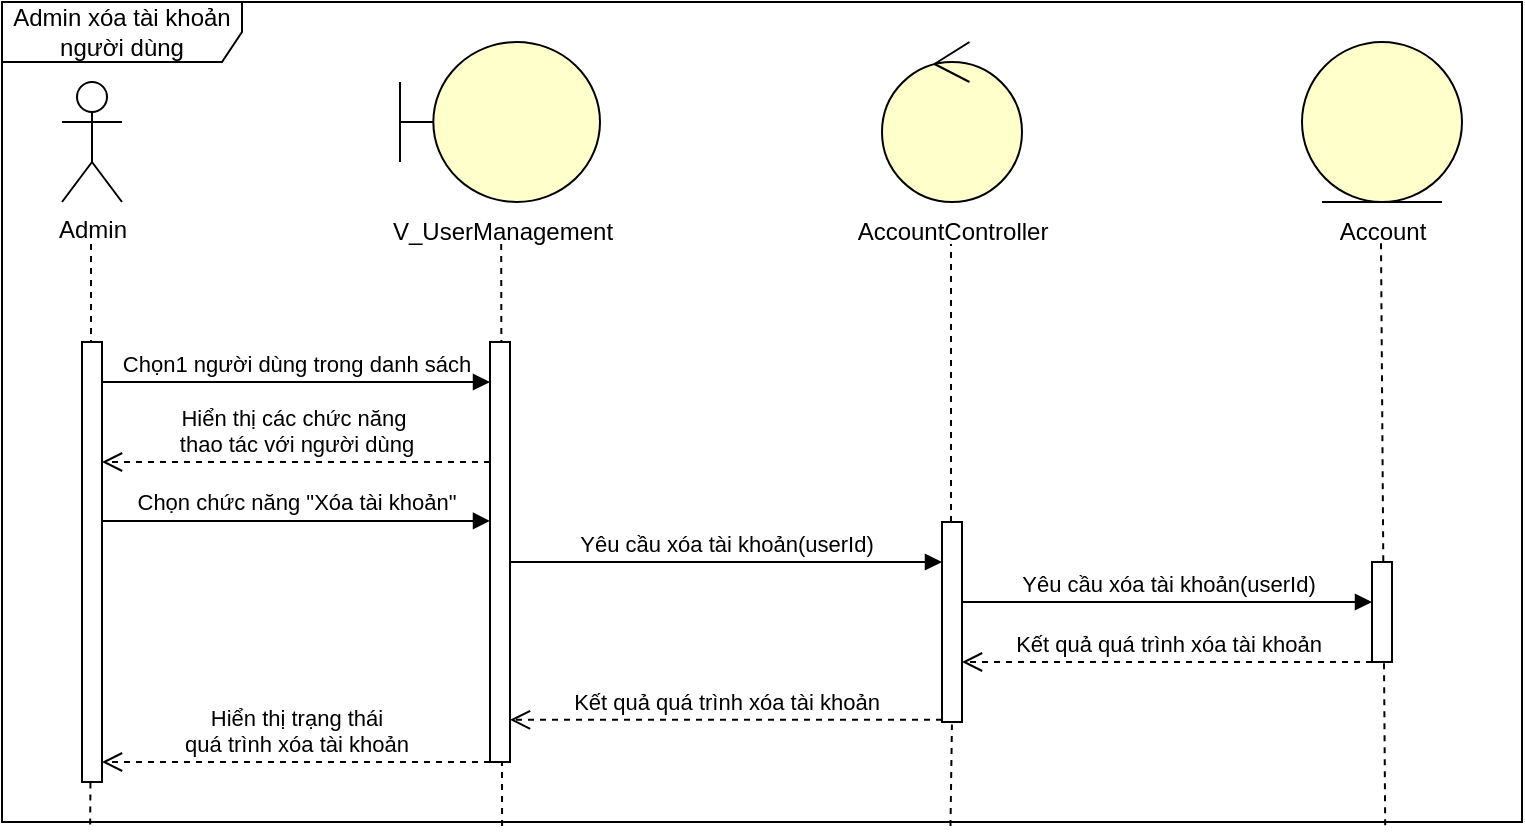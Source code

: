<mxfile version="27.1.4">
  <diagram name="Trang-1" id="st7wC85uRjJ3Hdq2Fsma">
    <mxGraphModel dx="1158" dy="624" grid="1" gridSize="10" guides="1" tooltips="1" connect="1" arrows="1" fold="1" page="1" pageScale="1" pageWidth="827" pageHeight="1169" math="0" shadow="0">
      <root>
        <mxCell id="0" />
        <mxCell id="1" parent="0" />
        <object label="Admin" id="FvOAfYHBT0ZGrhOaYkuo-1">
          <mxCell style="shape=umlActor;verticalLabelPosition=bottom;verticalAlign=top;html=1;outlineConnect=0;" parent="1" vertex="1">
            <mxGeometry x="310" y="200" width="30" height="60" as="geometry" />
          </mxCell>
        </object>
        <mxCell id="FvOAfYHBT0ZGrhOaYkuo-2" value="" style="endArrow=none;dashed=1;html=1;rounded=0;entryX=0.5;entryY=0.5;entryDx=0;entryDy=0;entryPerimeter=0;" parent="1" edge="1">
          <mxGeometry width="50" height="50" relative="1" as="geometry">
            <mxPoint x="324.5" y="380" as="sourcePoint" />
            <mxPoint x="324.5" y="280" as="targetPoint" />
          </mxGeometry>
        </mxCell>
        <mxCell id="FvOAfYHBT0ZGrhOaYkuo-3" value="" style="shape=umlBoundary;whiteSpace=wrap;html=1;fillColor=light-dark(#FFFFCC,#FFFFCC);" parent="1" vertex="1">
          <mxGeometry x="479" y="180" width="100" height="80" as="geometry" />
        </mxCell>
        <mxCell id="FvOAfYHBT0ZGrhOaYkuo-4" value="" style="endArrow=none;dashed=1;html=1;rounded=0;exitX=0.329;exitY=1.005;exitDx=0;exitDy=0;exitPerimeter=0;" parent="1" edge="1" source="DKJt3O48fs2O0gWErGrO-5">
          <mxGeometry width="50" height="50" relative="1" as="geometry">
            <mxPoint x="529.5" y="349.76" as="sourcePoint" />
            <mxPoint x="529.6" y="280" as="targetPoint" />
          </mxGeometry>
        </mxCell>
        <mxCell id="FvOAfYHBT0ZGrhOaYkuo-5" value="" style="ellipse;shape=umlControl;whiteSpace=wrap;html=1;fillColor=light-dark(#FFFFCC,#FFFFCC);" parent="1" vertex="1">
          <mxGeometry x="720" y="180" width="70" height="80" as="geometry" />
        </mxCell>
        <mxCell id="FvOAfYHBT0ZGrhOaYkuo-6" value="" style="endArrow=none;dashed=1;html=1;rounded=0;entryX=0.497;entryY=1.013;entryDx=0;entryDy=0;entryPerimeter=0;" parent="1" edge="1" source="FvOAfYHBT0ZGrhOaYkuo-17">
          <mxGeometry width="50" height="50" relative="1" as="geometry">
            <mxPoint x="754.5" y="370" as="sourcePoint" />
            <mxPoint x="754.5" y="281.04" as="targetPoint" />
          </mxGeometry>
        </mxCell>
        <mxCell id="FvOAfYHBT0ZGrhOaYkuo-7" value="" style="ellipse;shape=umlEntity;whiteSpace=wrap;html=1;fillColor=light-dark(#FFFFCC,#FFFFCC);" parent="1" vertex="1">
          <mxGeometry x="930" y="180" width="80" height="80" as="geometry" />
        </mxCell>
        <mxCell id="FvOAfYHBT0ZGrhOaYkuo-9" value="" style="endArrow=none;dashed=1;html=1;rounded=0;entryX=0.5;entryY=1;entryDx=0;entryDy=0;exitX=0.91;exitY=1.004;exitDx=0;exitDy=0;exitPerimeter=0;" parent="1" edge="1" source="DKJt3O48fs2O0gWErGrO-5">
          <mxGeometry width="50" height="50" relative="1" as="geometry">
            <mxPoint x="969.5" y="390" as="sourcePoint" />
            <mxPoint x="969.5" y="280" as="targetPoint" />
          </mxGeometry>
        </mxCell>
        <mxCell id="FvOAfYHBT0ZGrhOaYkuo-11" value="" style="endArrow=none;dashed=1;html=1;rounded=0;entryX=0.5;entryY=0.5;entryDx=0;entryDy=0;entryPerimeter=0;exitX=0.058;exitY=1.003;exitDx=0;exitDy=0;exitPerimeter=0;" parent="1" target="FvOAfYHBT0ZGrhOaYkuo-12" edge="1" source="DKJt3O48fs2O0gWErGrO-5">
          <mxGeometry width="50" height="50" relative="1" as="geometry">
            <mxPoint x="325" y="1000" as="sourcePoint" />
            <mxPoint x="325" y="250" as="targetPoint" />
          </mxGeometry>
        </mxCell>
        <mxCell id="FvOAfYHBT0ZGrhOaYkuo-12" value="" style="html=1;points=[[0,0,0,0,5],[0,1,0,0,-5],[1,0,0,0,5],[1,1,0,0,-5]];perimeter=orthogonalPerimeter;outlineConnect=0;targetShapes=umlLifeline;portConstraint=eastwest;newEdgeStyle={&quot;curved&quot;:0,&quot;rounded&quot;:0};" parent="1" vertex="1">
          <mxGeometry x="320" y="330" width="10" height="220" as="geometry" />
        </mxCell>
        <mxCell id="FvOAfYHBT0ZGrhOaYkuo-14" value="" style="html=1;points=[[0,0,0,0,5],[0,1,0,0,-5],[1,0,0,0,5],[1,1,0,0,-5]];perimeter=orthogonalPerimeter;outlineConnect=0;targetShapes=umlLifeline;portConstraint=eastwest;newEdgeStyle={&quot;curved&quot;:0,&quot;rounded&quot;:0};" parent="1" vertex="1">
          <mxGeometry x="524" y="330" width="10" height="210" as="geometry" />
        </mxCell>
        <mxCell id="FvOAfYHBT0ZGrhOaYkuo-16" value="" style="endArrow=none;dashed=1;html=1;rounded=0;entryX=0.497;entryY=1.013;entryDx=0;entryDy=0;entryPerimeter=0;exitX=0.624;exitY=1.005;exitDx=0;exitDy=0;exitPerimeter=0;" parent="1" target="FvOAfYHBT0ZGrhOaYkuo-17" edge="1" source="DKJt3O48fs2O0gWErGrO-5">
          <mxGeometry width="50" height="50" relative="1" as="geometry">
            <mxPoint x="755" y="1000" as="sourcePoint" />
            <mxPoint x="755" y="281" as="targetPoint" />
          </mxGeometry>
        </mxCell>
        <mxCell id="FvOAfYHBT0ZGrhOaYkuo-17" value="" style="html=1;points=[[0,0,0,0,5],[0,1,0,0,-5],[1,0,0,0,5],[1,1,0,0,-5]];perimeter=orthogonalPerimeter;outlineConnect=0;targetShapes=umlLifeline;portConstraint=eastwest;newEdgeStyle={&quot;curved&quot;:0,&quot;rounded&quot;:0};" parent="1" vertex="1">
          <mxGeometry x="750" y="420" width="10" height="100" as="geometry" />
        </mxCell>
        <mxCell id="FvOAfYHBT0ZGrhOaYkuo-86" value="&lt;font style=&quot;vertical-align: inherit;&quot;&gt;&lt;font style=&quot;vertical-align: inherit;&quot;&gt;Chọn1 người dùng trong danh sách&lt;/font&gt;&lt;/font&gt;" style="html=1;verticalAlign=bottom;endArrow=block;curved=0;rounded=0;" parent="1" edge="1">
          <mxGeometry width="80" relative="1" as="geometry">
            <mxPoint x="330" y="350" as="sourcePoint" />
            <mxPoint x="524" y="350" as="targetPoint" />
          </mxGeometry>
        </mxCell>
        <mxCell id="FvOAfYHBT0ZGrhOaYkuo-89" value="Hiển thị các chức năng&amp;nbsp;&lt;div&gt;thao tác với người dùng&lt;/div&gt;" style="html=1;verticalAlign=bottom;endArrow=open;dashed=1;endSize=8;curved=0;rounded=0;" parent="1" edge="1">
          <mxGeometry relative="1" as="geometry">
            <mxPoint x="524" y="390" as="sourcePoint" />
            <mxPoint x="330" y="390" as="targetPoint" />
          </mxGeometry>
        </mxCell>
        <mxCell id="FvOAfYHBT0ZGrhOaYkuo-90" value="Chọn chức năng &quot;Xóa tài khoản&quot;" style="html=1;verticalAlign=bottom;endArrow=block;curved=0;rounded=0;" parent="1" edge="1">
          <mxGeometry width="80" relative="1" as="geometry">
            <mxPoint x="330" y="419.44" as="sourcePoint" />
            <mxPoint x="524" y="419.44" as="targetPoint" />
          </mxGeometry>
        </mxCell>
        <mxCell id="FvOAfYHBT0ZGrhOaYkuo-91" value="Yêu cầu xóa tài khoản(userId)" style="html=1;verticalAlign=bottom;endArrow=block;curved=0;rounded=0;" parent="1" edge="1">
          <mxGeometry width="80" relative="1" as="geometry">
            <mxPoint x="534" y="440" as="sourcePoint" />
            <mxPoint x="750" y="440.0" as="targetPoint" />
          </mxGeometry>
        </mxCell>
        <mxCell id="FvOAfYHBT0ZGrhOaYkuo-93" value="Yêu cầu xóa tài khoản(userId)" style="html=1;verticalAlign=bottom;endArrow=block;curved=0;rounded=0;" parent="1" edge="1">
          <mxGeometry width="80" relative="1" as="geometry">
            <mxPoint x="760" y="460" as="sourcePoint" />
            <mxPoint x="965" y="460.0" as="targetPoint" />
          </mxGeometry>
        </mxCell>
        <mxCell id="DKJt3O48fs2O0gWErGrO-1" value="V_UserManagement" style="text;html=1;align=center;verticalAlign=middle;resizable=0;points=[];autosize=1;strokeColor=none;fillColor=none;" parent="1" vertex="1">
          <mxGeometry x="465" y="260" width="130" height="30" as="geometry" />
        </mxCell>
        <mxCell id="DKJt3O48fs2O0gWErGrO-2" value="&lt;span style=&quot;text-wrap-mode: wrap;&quot;&gt;AccountController&lt;/span&gt;" style="text;html=1;align=center;verticalAlign=middle;resizable=0;points=[];autosize=1;strokeColor=none;fillColor=none;" parent="1" vertex="1">
          <mxGeometry x="695" y="260" width="120" height="30" as="geometry" />
        </mxCell>
        <mxCell id="DKJt3O48fs2O0gWErGrO-3" value="&lt;span style=&quot;text-wrap-mode: wrap;&quot;&gt;Account&lt;/span&gt;" style="text;html=1;align=center;verticalAlign=middle;resizable=0;points=[];autosize=1;strokeColor=none;fillColor=none;" parent="1" vertex="1">
          <mxGeometry x="935" y="260" width="70" height="30" as="geometry" />
        </mxCell>
        <mxCell id="DKJt3O48fs2O0gWErGrO-5" value="Admin xóa tài khoản người dùng" style="shape=umlFrame;whiteSpace=wrap;html=1;pointerEvents=0;width=120;height=30;" parent="1" vertex="1">
          <mxGeometry x="280" y="160" width="760" height="410" as="geometry" />
        </mxCell>
        <mxCell id="jFTTBc30-LOq_TeOkm7p-1" value="" style="html=1;points=[[0,0,0,0,5],[0,1,0,0,-5],[1,0,0,0,5],[1,1,0,0,-5]];perimeter=orthogonalPerimeter;outlineConnect=0;targetShapes=umlLifeline;portConstraint=eastwest;newEdgeStyle={&quot;curved&quot;:0,&quot;rounded&quot;:0};" vertex="1" parent="1">
          <mxGeometry x="965" y="440" width="10" height="50" as="geometry" />
        </mxCell>
        <mxCell id="jFTTBc30-LOq_TeOkm7p-2" value="Kết quả quá trình xóa tài khoản" style="html=1;verticalAlign=bottom;endArrow=open;dashed=1;endSize=8;curved=0;rounded=0;" edge="1" parent="1" target="FvOAfYHBT0ZGrhOaYkuo-17">
          <mxGeometry relative="1" as="geometry">
            <mxPoint x="965" y="490" as="sourcePoint" />
            <mxPoint x="885" y="490" as="targetPoint" />
          </mxGeometry>
        </mxCell>
        <mxCell id="jFTTBc30-LOq_TeOkm7p-3" value="Kết quả quá trình xóa tài khoản" style="html=1;verticalAlign=bottom;endArrow=open;dashed=1;endSize=8;curved=0;rounded=0;" edge="1" parent="1">
          <mxGeometry relative="1" as="geometry">
            <mxPoint x="750" y="518.89" as="sourcePoint" />
            <mxPoint x="534" y="518.89" as="targetPoint" />
          </mxGeometry>
        </mxCell>
        <mxCell id="jFTTBc30-LOq_TeOkm7p-4" value="Hiển thị trạng thái&lt;br&gt;quá trình xóa tài khoản" style="html=1;verticalAlign=bottom;endArrow=open;dashed=1;endSize=8;curved=0;rounded=0;" edge="1" parent="1" source="FvOAfYHBT0ZGrhOaYkuo-14">
          <mxGeometry relative="1" as="geometry">
            <mxPoint x="410" y="540" as="sourcePoint" />
            <mxPoint x="330" y="540" as="targetPoint" />
          </mxGeometry>
        </mxCell>
      </root>
    </mxGraphModel>
  </diagram>
</mxfile>
